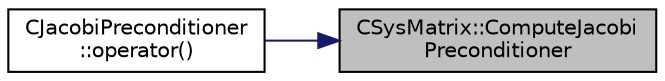 digraph "CSysMatrix::ComputeJacobiPreconditioner"
{
 // LATEX_PDF_SIZE
  edge [fontname="Helvetica",fontsize="10",labelfontname="Helvetica",labelfontsize="10"];
  node [fontname="Helvetica",fontsize="10",shape=record];
  rankdir="RL";
  Node1 [label="CSysMatrix::ComputeJacobi\lPreconditioner",height=0.2,width=0.4,color="black", fillcolor="grey75", style="filled", fontcolor="black",tooltip="Multiply CSysVector by the preconditioner."];
  Node1 -> Node2 [dir="back",color="midnightblue",fontsize="10",style="solid",fontname="Helvetica"];
  Node2 [label="CJacobiPreconditioner\l::operator()",height=0.2,width=0.4,color="black", fillcolor="white", style="filled",URL="$classCJacobiPreconditioner.html#a9da76c92bb4cbdc05fdaa73bd40a012c",tooltip="operator that defines the preconditioner operation"];
}
